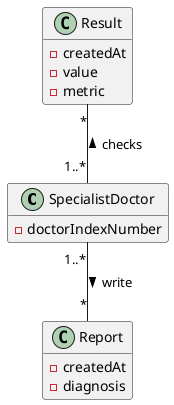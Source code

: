 @startuml

hide methods

class SpecialistDoctor {
    - doctorIndexNumber
}

class Report {
    -createdAt
    -diagnosis
}

class Result {
    -createdAt
    -value
    -metric
}

SpecialistDoctor"1..*" -- "*"Report : "> write"
SpecialistDoctor"1..*" -up- "*"Result : "> checks"


@enduml